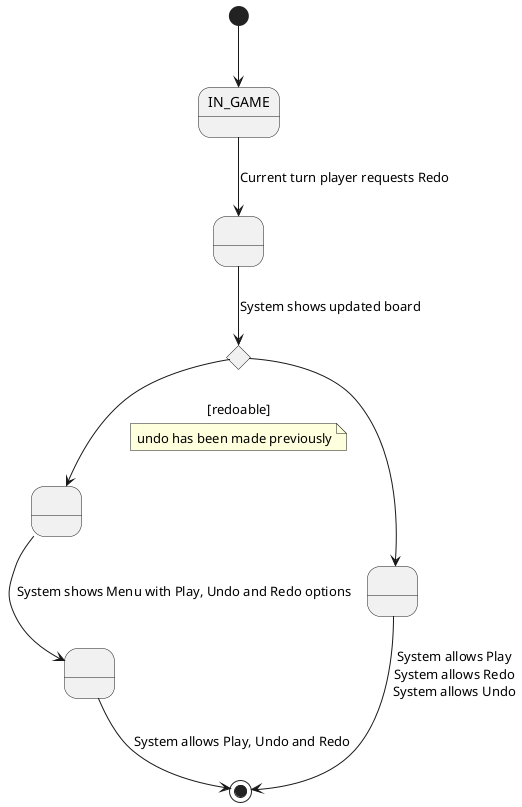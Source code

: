 @startuml StateDiagramRedoUndoState
state A as "IN_GAME"
state B as " "
state C as " "
state D as " "
state E as " "
state if <<choice>>

[*] --> A
A --> B: Current turn player requests Redo
B --> if: System shows updated board
if --> D: [redoable]
note on link
    undo has been made previously
end note
if --> E
D --> C: System shows Menu with Play, Undo and Redo options
C --> [*]: System allows Play, Undo and Redo
E --> [*]:  System allows Play\nSystem allows Redo\nSystem allows Undo
@enduml